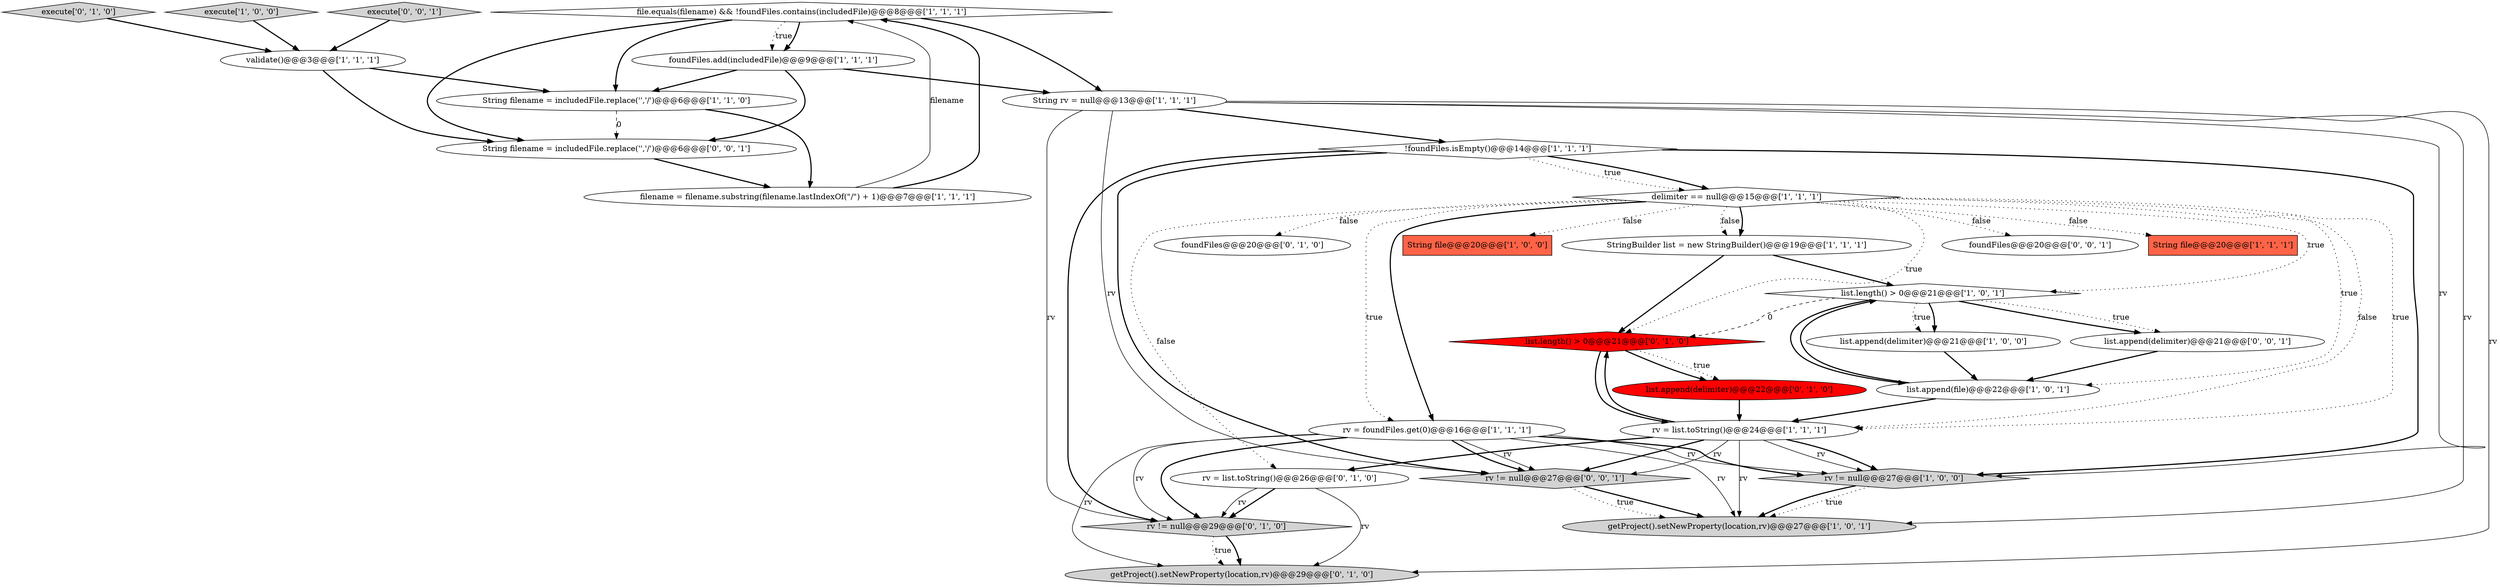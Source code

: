 digraph {
5 [style = filled, label = "StringBuilder list = new StringBuilder()@@@19@@@['1', '1', '1']", fillcolor = white, shape = ellipse image = "AAA0AAABBB1BBB"];
13 [style = filled, label = "filename = filename.substring(filename.lastIndexOf(\"/\") + 1)@@@7@@@['1', '1', '1']", fillcolor = white, shape = ellipse image = "AAA0AAABBB1BBB"];
7 [style = filled, label = "rv != null@@@27@@@['1', '0', '0']", fillcolor = lightgray, shape = diamond image = "AAA0AAABBB1BBB"];
2 [style = filled, label = "execute['1', '0', '0']", fillcolor = lightgray, shape = diamond image = "AAA0AAABBB1BBB"];
17 [style = filled, label = "String rv = null@@@13@@@['1', '1', '1']", fillcolor = white, shape = ellipse image = "AAA0AAABBB1BBB"];
29 [style = filled, label = "foundFiles@@@20@@@['0', '0', '1']", fillcolor = white, shape = ellipse image = "AAA0AAABBB3BBB"];
16 [style = filled, label = "file.equals(filename) && !foundFiles.contains(includedFile)@@@8@@@['1', '1', '1']", fillcolor = white, shape = diamond image = "AAA0AAABBB1BBB"];
1 [style = filled, label = "!foundFiles.isEmpty()@@@14@@@['1', '1', '1']", fillcolor = white, shape = diamond image = "AAA0AAABBB1BBB"];
26 [style = filled, label = "String filename = includedFile.replace('\','/')@@@6@@@['0', '0', '1']", fillcolor = white, shape = ellipse image = "AAA0AAABBB3BBB"];
6 [style = filled, label = "String filename = includedFile.replace('\','/')@@@6@@@['1', '1', '0']", fillcolor = white, shape = ellipse image = "AAA0AAABBB1BBB"];
25 [style = filled, label = "rv != null@@@29@@@['0', '1', '0']", fillcolor = lightgray, shape = diamond image = "AAA0AAABBB2BBB"];
11 [style = filled, label = "String file@@@20@@@['1', '1', '1']", fillcolor = tomato, shape = box image = "AAA0AAABBB1BBB"];
14 [style = filled, label = "list.append(file)@@@22@@@['1', '0', '1']", fillcolor = white, shape = ellipse image = "AAA0AAABBB1BBB"];
20 [style = filled, label = "rv = list.toString()@@@26@@@['0', '1', '0']", fillcolor = white, shape = ellipse image = "AAA0AAABBB2BBB"];
24 [style = filled, label = "list.append(delimiter)@@@22@@@['0', '1', '0']", fillcolor = red, shape = ellipse image = "AAA1AAABBB2BBB"];
30 [style = filled, label = "execute['0', '0', '1']", fillcolor = lightgray, shape = diamond image = "AAA0AAABBB3BBB"];
21 [style = filled, label = "getProject().setNewProperty(location,rv)@@@29@@@['0', '1', '0']", fillcolor = lightgray, shape = ellipse image = "AAA0AAABBB2BBB"];
19 [style = filled, label = "foundFiles@@@20@@@['0', '1', '0']", fillcolor = white, shape = ellipse image = "AAA0AAABBB2BBB"];
23 [style = filled, label = "execute['0', '1', '0']", fillcolor = lightgray, shape = diamond image = "AAA0AAABBB2BBB"];
22 [style = filled, label = "list.length() > 0@@@21@@@['0', '1', '0']", fillcolor = red, shape = diamond image = "AAA1AAABBB2BBB"];
28 [style = filled, label = "rv != null@@@27@@@['0', '0', '1']", fillcolor = lightgray, shape = diamond image = "AAA0AAABBB3BBB"];
10 [style = filled, label = "list.append(delimiter)@@@21@@@['1', '0', '0']", fillcolor = white, shape = ellipse image = "AAA0AAABBB1BBB"];
3 [style = filled, label = "delimiter == null@@@15@@@['1', '1', '1']", fillcolor = white, shape = diamond image = "AAA0AAABBB1BBB"];
12 [style = filled, label = "validate()@@@3@@@['1', '1', '1']", fillcolor = white, shape = ellipse image = "AAA0AAABBB1BBB"];
18 [style = filled, label = "getProject().setNewProperty(location,rv)@@@27@@@['1', '0', '1']", fillcolor = lightgray, shape = ellipse image = "AAA0AAABBB1BBB"];
15 [style = filled, label = "list.length() > 0@@@21@@@['1', '0', '1']", fillcolor = white, shape = diamond image = "AAA0AAABBB1BBB"];
8 [style = filled, label = "foundFiles.add(includedFile)@@@9@@@['1', '1', '1']", fillcolor = white, shape = ellipse image = "AAA0AAABBB1BBB"];
27 [style = filled, label = "list.append(delimiter)@@@21@@@['0', '0', '1']", fillcolor = white, shape = ellipse image = "AAA0AAABBB3BBB"];
0 [style = filled, label = "rv = foundFiles.get(0)@@@16@@@['1', '1', '1']", fillcolor = white, shape = ellipse image = "AAA0AAABBB1BBB"];
9 [style = filled, label = "String file@@@20@@@['1', '0', '0']", fillcolor = tomato, shape = box image = "AAA0AAABBB1BBB"];
4 [style = filled, label = "rv = list.toString()@@@24@@@['1', '1', '1']", fillcolor = white, shape = ellipse image = "AAA0AAABBB1BBB"];
17->18 [style = solid, label="rv"];
16->8 [style = dotted, label="true"];
20->21 [style = solid, label="rv"];
15->10 [style = bold, label=""];
3->9 [style = dotted, label="false"];
15->22 [style = dashed, label="0"];
28->18 [style = bold, label=""];
17->1 [style = bold, label=""];
15->14 [style = bold, label=""];
16->8 [style = bold, label=""];
27->14 [style = bold, label=""];
10->14 [style = bold, label=""];
3->4 [style = dotted, label="false"];
16->6 [style = bold, label=""];
1->3 [style = bold, label=""];
16->26 [style = bold, label=""];
17->7 [style = solid, label="rv"];
3->4 [style = dotted, label="true"];
5->15 [style = bold, label=""];
0->7 [style = solid, label="rv"];
13->16 [style = solid, label="filename"];
17->25 [style = solid, label="rv"];
8->6 [style = bold, label=""];
15->10 [style = dotted, label="true"];
0->25 [style = solid, label="rv"];
12->26 [style = bold, label=""];
16->17 [style = bold, label=""];
22->24 [style = dotted, label="true"];
4->18 [style = solid, label="rv"];
12->6 [style = bold, label=""];
20->25 [style = bold, label=""];
1->7 [style = bold, label=""];
13->16 [style = bold, label=""];
4->7 [style = bold, label=""];
3->0 [style = bold, label=""];
2->12 [style = bold, label=""];
26->13 [style = bold, label=""];
4->28 [style = bold, label=""];
0->7 [style = bold, label=""];
22->4 [style = bold, label=""];
1->3 [style = dotted, label="true"];
3->14 [style = dotted, label="true"];
8->17 [style = bold, label=""];
4->7 [style = solid, label="rv"];
15->27 [style = dotted, label="true"];
1->28 [style = bold, label=""];
3->5 [style = bold, label=""];
24->4 [style = bold, label=""];
30->12 [style = bold, label=""];
3->20 [style = dotted, label="false"];
17->21 [style = solid, label="rv"];
0->25 [style = bold, label=""];
3->11 [style = dotted, label="false"];
6->26 [style = dashed, label="0"];
6->13 [style = bold, label=""];
3->15 [style = dotted, label="true"];
3->19 [style = dotted, label="false"];
17->28 [style = solid, label="rv"];
3->22 [style = dotted, label="true"];
4->20 [style = bold, label=""];
3->0 [style = dotted, label="true"];
0->28 [style = solid, label="rv"];
7->18 [style = dotted, label="true"];
7->18 [style = bold, label=""];
14->15 [style = bold, label=""];
23->12 [style = bold, label=""];
22->24 [style = bold, label=""];
3->5 [style = dotted, label="false"];
0->18 [style = solid, label="rv"];
4->28 [style = solid, label="rv"];
15->27 [style = bold, label=""];
5->22 [style = bold, label=""];
20->25 [style = solid, label="rv"];
1->25 [style = bold, label=""];
4->22 [style = bold, label=""];
28->18 [style = dotted, label="true"];
3->29 [style = dotted, label="false"];
0->28 [style = bold, label=""];
25->21 [style = bold, label=""];
25->21 [style = dotted, label="true"];
14->4 [style = bold, label=""];
8->26 [style = bold, label=""];
0->21 [style = solid, label="rv"];
}
